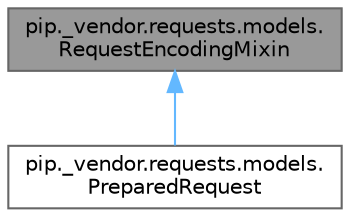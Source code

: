 digraph "pip._vendor.requests.models.RequestEncodingMixin"
{
 // LATEX_PDF_SIZE
  bgcolor="transparent";
  edge [fontname=Helvetica,fontsize=10,labelfontname=Helvetica,labelfontsize=10];
  node [fontname=Helvetica,fontsize=10,shape=box,height=0.2,width=0.4];
  Node1 [id="Node000001",label="pip._vendor.requests.models.\lRequestEncodingMixin",height=0.2,width=0.4,color="gray40", fillcolor="grey60", style="filled", fontcolor="black",tooltip=" "];
  Node1 -> Node2 [id="edge2_Node000001_Node000002",dir="back",color="steelblue1",style="solid",tooltip=" "];
  Node2 [id="Node000002",label="pip._vendor.requests.models.\lPreparedRequest",height=0.2,width=0.4,color="gray40", fillcolor="white", style="filled",URL="$dd/d72/classpip_1_1__vendor_1_1requests_1_1models_1_1PreparedRequest.html",tooltip=" "];
}
